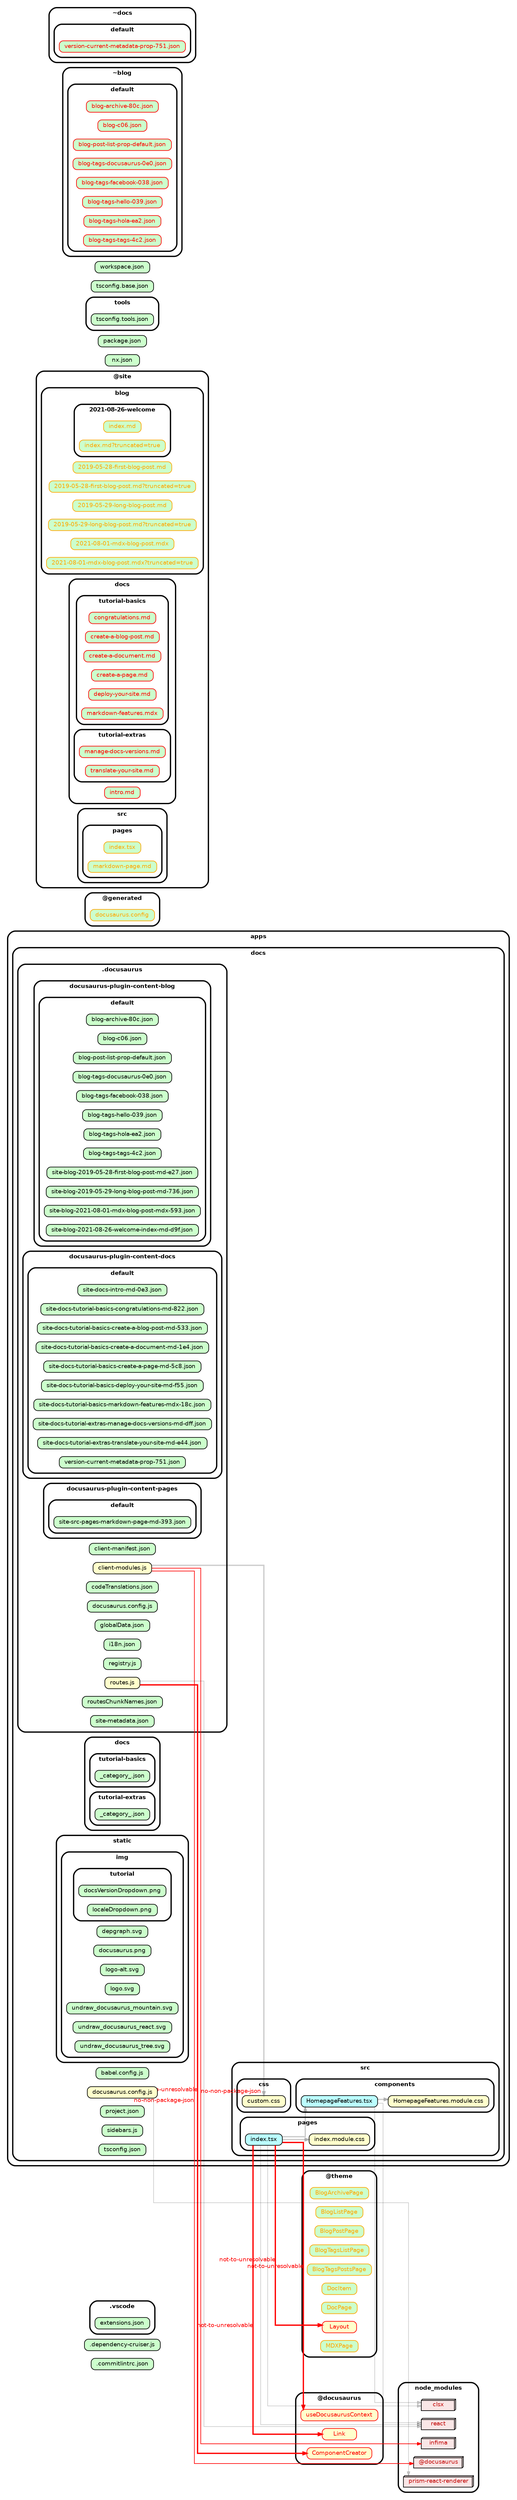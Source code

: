 strict digraph "dependency-cruiser output"{
    ordering="out" rankdir="LR" splines="ortho" overlap="false" nodesep="0.16" ranksep="0.18" fontname="Helvetica-bold" fontsize="9" style="rounded,bold,filled" fillcolor="#ffffff" compound="true"
    node [shape="box" style="rounded, filled" height="0.2" color="black" fillcolor="#ffffcc" fontcolor="black" fontname="Helvetica" fontsize="9"]
    edge [arrowhead="normal" arrowsize="0.6" penwidth="2.0" color="#00000033" fontname="Helvetica" fontsize="9"]

    ".commitlintrc.json" [label=<.commitlintrc.json> tooltip=".commitlintrc.json" URL="https://github.com/drkstr101/watheia/blob/main/.commitlintrc.json" fillcolor="#ccffcc"]
    ".dependency-cruiser.js" [label=<.dependency-cruiser.js> tooltip=".dependency-cruiser.js" URL="https://github.com/drkstr101/watheia/blob/main/.dependency-cruiser.js" fillcolor="#ccffcc"]
    subgraph "cluster_.vscode" {label=".vscode" ".vscode/extensions.json" [label=<extensions.json> tooltip="extensions.json" URL="https://github.com/drkstr101/watheia/blob/main/.vscode/extensions.json" fillcolor="#ccffcc"] }
    subgraph "cluster_@docusaurus" {label="@docusaurus" "@docusaurus/ComponentCreator" [label=<ComponentCreator> tooltip="ComponentCreator" color="red" fontcolor="red"] }
    subgraph "cluster_@docusaurus" {label="@docusaurus" "@docusaurus/Link" [label=<Link> tooltip="Link" color="red" fontcolor="red"] }
    subgraph "cluster_@docusaurus" {label="@docusaurus" "@docusaurus/useDocusaurusContext" [label=<useDocusaurusContext> tooltip="useDocusaurusContext" color="red" fontcolor="red"] }
    subgraph "cluster_@generated" {label="@generated" "@generated/docusaurus.config" [label=<docusaurus.config> tooltip="no-orphans" fillcolor="#ccffcc" color="orange" fontcolor="orange"] }
    subgraph "cluster_@site" {label="@site" subgraph "cluster_@site/blog" {label="blog" "@site/blog/2019-05-28-first-blog-post.md" [label=<2019-05-28-first-blog-post.md> tooltip="no-orphans" fillcolor="#ccffcc" color="orange" fontcolor="orange"] } }
    subgraph "cluster_@site" {label="@site" subgraph "cluster_@site/blog" {label="blog" "@site/blog/2019-05-28-first-blog-post.md?truncated=true" [label=<2019-05-28-first-blog-post.md?truncated=true> tooltip="no-orphans" fillcolor="#ccffcc" color="orange" fontcolor="orange"] } }
    subgraph "cluster_@site" {label="@site" subgraph "cluster_@site/blog" {label="blog" "@site/blog/2019-05-29-long-blog-post.md" [label=<2019-05-29-long-blog-post.md> tooltip="no-orphans" fillcolor="#ccffcc" color="orange" fontcolor="orange"] } }
    subgraph "cluster_@site" {label="@site" subgraph "cluster_@site/blog" {label="blog" "@site/blog/2019-05-29-long-blog-post.md?truncated=true" [label=<2019-05-29-long-blog-post.md?truncated=true> tooltip="no-orphans" fillcolor="#ccffcc" color="orange" fontcolor="orange"] } }
    subgraph "cluster_@site" {label="@site" subgraph "cluster_@site/blog" {label="blog" "@site/blog/2021-08-01-mdx-blog-post.mdx" [label=<2021-08-01-mdx-blog-post.mdx> tooltip="no-orphans" fillcolor="#ccffcc" color="orange" fontcolor="orange"] } }
    subgraph "cluster_@site" {label="@site" subgraph "cluster_@site/blog" {label="blog" "@site/blog/2021-08-01-mdx-blog-post.mdx?truncated=true" [label=<2021-08-01-mdx-blog-post.mdx?truncated=true> tooltip="no-orphans" fillcolor="#ccffcc" color="orange" fontcolor="orange"] } }
    subgraph "cluster_@site" {label="@site" subgraph "cluster_@site/blog" {label="blog" subgraph "cluster_@site/blog/2021-08-26-welcome" {label="2021-08-26-welcome" "@site/blog/2021-08-26-welcome/index.md" [label=<index.md> tooltip="no-orphans" fillcolor="#ccffcc" color="orange" fontcolor="orange"] } } }
    subgraph "cluster_@site" {label="@site" subgraph "cluster_@site/blog" {label="blog" subgraph "cluster_@site/blog/2021-08-26-welcome" {label="2021-08-26-welcome" "@site/blog/2021-08-26-welcome/index.md?truncated=true" [label=<index.md?truncated=true> tooltip="no-orphans" fillcolor="#ccffcc" color="orange" fontcolor="orange"] } } }
    subgraph "cluster_@site" {label="@site" subgraph "cluster_@site/docs" {label="docs" "@site/docs/intro.md" [label=<intro.md> tooltip="intro.md" fillcolor="#ccffcc" color="red" fontcolor="red"] } }
    subgraph "cluster_@site" {label="@site" subgraph "cluster_@site/docs" {label="docs" subgraph "cluster_@site/docs/tutorial-basics" {label="tutorial-basics" "@site/docs/tutorial-basics/congratulations.md" [label=<congratulations.md> tooltip="congratulations.md" fillcolor="#ccffcc" color="red" fontcolor="red"] } } }
    subgraph "cluster_@site" {label="@site" subgraph "cluster_@site/docs" {label="docs" subgraph "cluster_@site/docs/tutorial-basics" {label="tutorial-basics" "@site/docs/tutorial-basics/create-a-blog-post.md" [label=<create-a-blog-post.md> tooltip="create-a-blog-post.md" fillcolor="#ccffcc" color="red" fontcolor="red"] } } }
    subgraph "cluster_@site" {label="@site" subgraph "cluster_@site/docs" {label="docs" subgraph "cluster_@site/docs/tutorial-basics" {label="tutorial-basics" "@site/docs/tutorial-basics/create-a-document.md" [label=<create-a-document.md> tooltip="create-a-document.md" fillcolor="#ccffcc" color="red" fontcolor="red"] } } }
    subgraph "cluster_@site" {label="@site" subgraph "cluster_@site/docs" {label="docs" subgraph "cluster_@site/docs/tutorial-basics" {label="tutorial-basics" "@site/docs/tutorial-basics/create-a-page.md" [label=<create-a-page.md> tooltip="create-a-page.md" fillcolor="#ccffcc" color="red" fontcolor="red"] } } }
    subgraph "cluster_@site" {label="@site" subgraph "cluster_@site/docs" {label="docs" subgraph "cluster_@site/docs/tutorial-basics" {label="tutorial-basics" "@site/docs/tutorial-basics/deploy-your-site.md" [label=<deploy-your-site.md> tooltip="deploy-your-site.md" fillcolor="#ccffcc" color="red" fontcolor="red"] } } }
    subgraph "cluster_@site" {label="@site" subgraph "cluster_@site/docs" {label="docs" subgraph "cluster_@site/docs/tutorial-basics" {label="tutorial-basics" "@site/docs/tutorial-basics/markdown-features.mdx" [label=<markdown-features.mdx> tooltip="markdown-features.mdx" fillcolor="#ccffcc" color="red" fontcolor="red"] } } }
    subgraph "cluster_@site" {label="@site" subgraph "cluster_@site/docs" {label="docs" subgraph "cluster_@site/docs/tutorial-extras" {label="tutorial-extras" "@site/docs/tutorial-extras/manage-docs-versions.md" [label=<manage-docs-versions.md> tooltip="manage-docs-versions.md" fillcolor="#ccffcc" color="red" fontcolor="red"] } } }
    subgraph "cluster_@site" {label="@site" subgraph "cluster_@site/docs" {label="docs" subgraph "cluster_@site/docs/tutorial-extras" {label="tutorial-extras" "@site/docs/tutorial-extras/translate-your-site.md" [label=<translate-your-site.md> tooltip="translate-your-site.md" fillcolor="#ccffcc" color="red" fontcolor="red"] } } }
    subgraph "cluster_@site" {label="@site" subgraph "cluster_@site/src" {label="src" subgraph "cluster_@site/src/pages" {label="pages" "@site/src/pages/index.tsx" [label=<index.tsx> tooltip="no-orphans" fillcolor="#ccffcc" color="orange" fontcolor="orange"] } } }
    subgraph "cluster_@site" {label="@site" subgraph "cluster_@site/src" {label="src" subgraph "cluster_@site/src/pages" {label="pages" "@site/src/pages/markdown-page.md" [label=<markdown-page.md> tooltip="no-orphans" fillcolor="#ccffcc" color="orange" fontcolor="orange"] } } }
    subgraph "cluster_@theme" {label="@theme" "@theme/BlogArchivePage" [label=<BlogArchivePage> tooltip="no-orphans" fillcolor="#ccffcc" color="orange" fontcolor="orange"] }
    subgraph "cluster_@theme" {label="@theme" "@theme/BlogListPage" [label=<BlogListPage> tooltip="no-orphans" fillcolor="#ccffcc" color="orange" fontcolor="orange"] }
    subgraph "cluster_@theme" {label="@theme" "@theme/BlogPostPage" [label=<BlogPostPage> tooltip="no-orphans" fillcolor="#ccffcc" color="orange" fontcolor="orange"] }
    subgraph "cluster_@theme" {label="@theme" "@theme/BlogTagsListPage" [label=<BlogTagsListPage> tooltip="no-orphans" fillcolor="#ccffcc" color="orange" fontcolor="orange"] }
    subgraph "cluster_@theme" {label="@theme" "@theme/BlogTagsPostsPage" [label=<BlogTagsPostsPage> tooltip="no-orphans" fillcolor="#ccffcc" color="orange" fontcolor="orange"] }
    subgraph "cluster_@theme" {label="@theme" "@theme/DocItem" [label=<DocItem> tooltip="no-orphans" fillcolor="#ccffcc" color="orange" fontcolor="orange"] }
    subgraph "cluster_@theme" {label="@theme" "@theme/DocPage" [label=<DocPage> tooltip="no-orphans" fillcolor="#ccffcc" color="orange" fontcolor="orange"] }
    subgraph "cluster_@theme" {label="@theme" "@theme/Layout" [label=<Layout> tooltip="Layout" color="red" fontcolor="red"] }
    subgraph "cluster_@theme" {label="@theme" "@theme/MDXPage" [label=<MDXPage> tooltip="no-orphans" fillcolor="#ccffcc" color="orange" fontcolor="orange"] }
    subgraph "cluster_apps" {label="apps" subgraph "cluster_apps/docs" {label="docs" subgraph "cluster_apps/docs/.docusaurus" {label=".docusaurus" "apps/docs/.docusaurus/client-manifest.json" [label=<client-manifest.json> tooltip="client-manifest.json" URL="https://github.com/drkstr101/watheia/blob/main/apps/docs/.docusaurus/client-manifest.json" fillcolor="#ccffcc"] } } }
    subgraph "cluster_apps" {label="apps" subgraph "cluster_apps/docs" {label="docs" subgraph "cluster_apps/docs/.docusaurus" {label=".docusaurus" "apps/docs/.docusaurus/client-modules.js" [label=<client-modules.js> tooltip="client-modules.js" URL="https://github.com/drkstr101/watheia/blob/main/apps/docs/.docusaurus/client-modules.js" ] } } }
    "apps/docs/.docusaurus/client-modules.js" -> "apps/docs/src/css/custom.css"
    "apps/docs/.docusaurus/client-modules.js" -> "node_modules/@docusaurus" [xlabel="no-non-package-json" tooltip="no-non-package-json" penwidth="1.0" fontcolor="red" color="red"]
    "apps/docs/.docusaurus/client-modules.js" -> "node_modules/infima" [xlabel="no-non-package-json" tooltip="no-non-package-json" penwidth="1.0" fontcolor="red" color="red"]
    subgraph "cluster_apps" {label="apps" subgraph "cluster_apps/docs" {label="docs" subgraph "cluster_apps/docs/.docusaurus" {label=".docusaurus" "apps/docs/.docusaurus/codeTranslations.json" [label=<codeTranslations.json> tooltip="codeTranslations.json" URL="https://github.com/drkstr101/watheia/blob/main/apps/docs/.docusaurus/codeTranslations.json" fillcolor="#ccffcc"] } } }
    subgraph "cluster_apps" {label="apps" subgraph "cluster_apps/docs" {label="docs" subgraph "cluster_apps/docs/.docusaurus" {label=".docusaurus" subgraph "cluster_apps/docs/.docusaurus/docusaurus-plugin-content-blog" {label="docusaurus-plugin-content-blog" subgraph "cluster_apps/docs/.docusaurus/docusaurus-plugin-content-blog/default" {label="default" "apps/docs/.docusaurus/docusaurus-plugin-content-blog/default/blog-archive-80c.json" [label=<blog-archive-80c.json> tooltip="blog-archive-80c.json" URL="https://github.com/drkstr101/watheia/blob/main/apps/docs/.docusaurus/docusaurus-plugin-content-blog/default/blog-archive-80c.json" fillcolor="#ccffcc"] } } } } }
    subgraph "cluster_apps" {label="apps" subgraph "cluster_apps/docs" {label="docs" subgraph "cluster_apps/docs/.docusaurus" {label=".docusaurus" subgraph "cluster_apps/docs/.docusaurus/docusaurus-plugin-content-blog" {label="docusaurus-plugin-content-blog" subgraph "cluster_apps/docs/.docusaurus/docusaurus-plugin-content-blog/default" {label="default" "apps/docs/.docusaurus/docusaurus-plugin-content-blog/default/blog-c06.json" [label=<blog-c06.json> tooltip="blog-c06.json" URL="https://github.com/drkstr101/watheia/blob/main/apps/docs/.docusaurus/docusaurus-plugin-content-blog/default/blog-c06.json" fillcolor="#ccffcc"] } } } } }
    subgraph "cluster_apps" {label="apps" subgraph "cluster_apps/docs" {label="docs" subgraph "cluster_apps/docs/.docusaurus" {label=".docusaurus" subgraph "cluster_apps/docs/.docusaurus/docusaurus-plugin-content-blog" {label="docusaurus-plugin-content-blog" subgraph "cluster_apps/docs/.docusaurus/docusaurus-plugin-content-blog/default" {label="default" "apps/docs/.docusaurus/docusaurus-plugin-content-blog/default/blog-post-list-prop-default.json" [label=<blog-post-list-prop-default.json> tooltip="blog-post-list-prop-default.json" URL="https://github.com/drkstr101/watheia/blob/main/apps/docs/.docusaurus/docusaurus-plugin-content-blog/default/blog-post-list-prop-default.json" fillcolor="#ccffcc"] } } } } }
    subgraph "cluster_apps" {label="apps" subgraph "cluster_apps/docs" {label="docs" subgraph "cluster_apps/docs/.docusaurus" {label=".docusaurus" subgraph "cluster_apps/docs/.docusaurus/docusaurus-plugin-content-blog" {label="docusaurus-plugin-content-blog" subgraph "cluster_apps/docs/.docusaurus/docusaurus-plugin-content-blog/default" {label="default" "apps/docs/.docusaurus/docusaurus-plugin-content-blog/default/blog-tags-docusaurus-0e0.json" [label=<blog-tags-docusaurus-0e0.json> tooltip="blog-tags-docusaurus-0e0.json" URL="https://github.com/drkstr101/watheia/blob/main/apps/docs/.docusaurus/docusaurus-plugin-content-blog/default/blog-tags-docusaurus-0e0.json" fillcolor="#ccffcc"] } } } } }
    subgraph "cluster_apps" {label="apps" subgraph "cluster_apps/docs" {label="docs" subgraph "cluster_apps/docs/.docusaurus" {label=".docusaurus" subgraph "cluster_apps/docs/.docusaurus/docusaurus-plugin-content-blog" {label="docusaurus-plugin-content-blog" subgraph "cluster_apps/docs/.docusaurus/docusaurus-plugin-content-blog/default" {label="default" "apps/docs/.docusaurus/docusaurus-plugin-content-blog/default/blog-tags-facebook-038.json" [label=<blog-tags-facebook-038.json> tooltip="blog-tags-facebook-038.json" URL="https://github.com/drkstr101/watheia/blob/main/apps/docs/.docusaurus/docusaurus-plugin-content-blog/default/blog-tags-facebook-038.json" fillcolor="#ccffcc"] } } } } }
    subgraph "cluster_apps" {label="apps" subgraph "cluster_apps/docs" {label="docs" subgraph "cluster_apps/docs/.docusaurus" {label=".docusaurus" subgraph "cluster_apps/docs/.docusaurus/docusaurus-plugin-content-blog" {label="docusaurus-plugin-content-blog" subgraph "cluster_apps/docs/.docusaurus/docusaurus-plugin-content-blog/default" {label="default" "apps/docs/.docusaurus/docusaurus-plugin-content-blog/default/blog-tags-hello-039.json" [label=<blog-tags-hello-039.json> tooltip="blog-tags-hello-039.json" URL="https://github.com/drkstr101/watheia/blob/main/apps/docs/.docusaurus/docusaurus-plugin-content-blog/default/blog-tags-hello-039.json" fillcolor="#ccffcc"] } } } } }
    subgraph "cluster_apps" {label="apps" subgraph "cluster_apps/docs" {label="docs" subgraph "cluster_apps/docs/.docusaurus" {label=".docusaurus" subgraph "cluster_apps/docs/.docusaurus/docusaurus-plugin-content-blog" {label="docusaurus-plugin-content-blog" subgraph "cluster_apps/docs/.docusaurus/docusaurus-plugin-content-blog/default" {label="default" "apps/docs/.docusaurus/docusaurus-plugin-content-blog/default/blog-tags-hola-ea2.json" [label=<blog-tags-hola-ea2.json> tooltip="blog-tags-hola-ea2.json" URL="https://github.com/drkstr101/watheia/blob/main/apps/docs/.docusaurus/docusaurus-plugin-content-blog/default/blog-tags-hola-ea2.json" fillcolor="#ccffcc"] } } } } }
    subgraph "cluster_apps" {label="apps" subgraph "cluster_apps/docs" {label="docs" subgraph "cluster_apps/docs/.docusaurus" {label=".docusaurus" subgraph "cluster_apps/docs/.docusaurus/docusaurus-plugin-content-blog" {label="docusaurus-plugin-content-blog" subgraph "cluster_apps/docs/.docusaurus/docusaurus-plugin-content-blog/default" {label="default" "apps/docs/.docusaurus/docusaurus-plugin-content-blog/default/blog-tags-tags-4c2.json" [label=<blog-tags-tags-4c2.json> tooltip="blog-tags-tags-4c2.json" URL="https://github.com/drkstr101/watheia/blob/main/apps/docs/.docusaurus/docusaurus-plugin-content-blog/default/blog-tags-tags-4c2.json" fillcolor="#ccffcc"] } } } } }
    subgraph "cluster_apps" {label="apps" subgraph "cluster_apps/docs" {label="docs" subgraph "cluster_apps/docs/.docusaurus" {label=".docusaurus" subgraph "cluster_apps/docs/.docusaurus/docusaurus-plugin-content-blog" {label="docusaurus-plugin-content-blog" subgraph "cluster_apps/docs/.docusaurus/docusaurus-plugin-content-blog/default" {label="default" "apps/docs/.docusaurus/docusaurus-plugin-content-blog/default/site-blog-2019-05-28-first-blog-post-md-e27.json" [label=<site-blog-2019-05-28-first-blog-post-md-e27.json> tooltip="site-blog-2019-05-28-first-blog-post-md-e27.json" URL="https://github.com/drkstr101/watheia/blob/main/apps/docs/.docusaurus/docusaurus-plugin-content-blog/default/site-blog-2019-05-28-first-blog-post-md-e27.json" fillcolor="#ccffcc"] } } } } }
    subgraph "cluster_apps" {label="apps" subgraph "cluster_apps/docs" {label="docs" subgraph "cluster_apps/docs/.docusaurus" {label=".docusaurus" subgraph "cluster_apps/docs/.docusaurus/docusaurus-plugin-content-blog" {label="docusaurus-plugin-content-blog" subgraph "cluster_apps/docs/.docusaurus/docusaurus-plugin-content-blog/default" {label="default" "apps/docs/.docusaurus/docusaurus-plugin-content-blog/default/site-blog-2019-05-29-long-blog-post-md-736.json" [label=<site-blog-2019-05-29-long-blog-post-md-736.json> tooltip="site-blog-2019-05-29-long-blog-post-md-736.json" URL="https://github.com/drkstr101/watheia/blob/main/apps/docs/.docusaurus/docusaurus-plugin-content-blog/default/site-blog-2019-05-29-long-blog-post-md-736.json" fillcolor="#ccffcc"] } } } } }
    subgraph "cluster_apps" {label="apps" subgraph "cluster_apps/docs" {label="docs" subgraph "cluster_apps/docs/.docusaurus" {label=".docusaurus" subgraph "cluster_apps/docs/.docusaurus/docusaurus-plugin-content-blog" {label="docusaurus-plugin-content-blog" subgraph "cluster_apps/docs/.docusaurus/docusaurus-plugin-content-blog/default" {label="default" "apps/docs/.docusaurus/docusaurus-plugin-content-blog/default/site-blog-2021-08-01-mdx-blog-post-mdx-593.json" [label=<site-blog-2021-08-01-mdx-blog-post-mdx-593.json> tooltip="site-blog-2021-08-01-mdx-blog-post-mdx-593.json" URL="https://github.com/drkstr101/watheia/blob/main/apps/docs/.docusaurus/docusaurus-plugin-content-blog/default/site-blog-2021-08-01-mdx-blog-post-mdx-593.json" fillcolor="#ccffcc"] } } } } }
    subgraph "cluster_apps" {label="apps" subgraph "cluster_apps/docs" {label="docs" subgraph "cluster_apps/docs/.docusaurus" {label=".docusaurus" subgraph "cluster_apps/docs/.docusaurus/docusaurus-plugin-content-blog" {label="docusaurus-plugin-content-blog" subgraph "cluster_apps/docs/.docusaurus/docusaurus-plugin-content-blog/default" {label="default" "apps/docs/.docusaurus/docusaurus-plugin-content-blog/default/site-blog-2021-08-26-welcome-index-md-d9f.json" [label=<site-blog-2021-08-26-welcome-index-md-d9f.json> tooltip="site-blog-2021-08-26-welcome-index-md-d9f.json" URL="https://github.com/drkstr101/watheia/blob/main/apps/docs/.docusaurus/docusaurus-plugin-content-blog/default/site-blog-2021-08-26-welcome-index-md-d9f.json" fillcolor="#ccffcc"] } } } } }
    subgraph "cluster_apps" {label="apps" subgraph "cluster_apps/docs" {label="docs" subgraph "cluster_apps/docs/.docusaurus" {label=".docusaurus" subgraph "cluster_apps/docs/.docusaurus/docusaurus-plugin-content-docs" {label="docusaurus-plugin-content-docs" subgraph "cluster_apps/docs/.docusaurus/docusaurus-plugin-content-docs/default" {label="default" "apps/docs/.docusaurus/docusaurus-plugin-content-docs/default/site-docs-intro-md-0e3.json" [label=<site-docs-intro-md-0e3.json> tooltip="site-docs-intro-md-0e3.json" URL="https://github.com/drkstr101/watheia/blob/main/apps/docs/.docusaurus/docusaurus-plugin-content-docs/default/site-docs-intro-md-0e3.json" fillcolor="#ccffcc"] } } } } }
    subgraph "cluster_apps" {label="apps" subgraph "cluster_apps/docs" {label="docs" subgraph "cluster_apps/docs/.docusaurus" {label=".docusaurus" subgraph "cluster_apps/docs/.docusaurus/docusaurus-plugin-content-docs" {label="docusaurus-plugin-content-docs" subgraph "cluster_apps/docs/.docusaurus/docusaurus-plugin-content-docs/default" {label="default" "apps/docs/.docusaurus/docusaurus-plugin-content-docs/default/site-docs-tutorial-basics-congratulations-md-822.json" [label=<site-docs-tutorial-basics-congratulations-md-822.json> tooltip="site-docs-tutorial-basics-congratulations-md-822.json" URL="https://github.com/drkstr101/watheia/blob/main/apps/docs/.docusaurus/docusaurus-plugin-content-docs/default/site-docs-tutorial-basics-congratulations-md-822.json" fillcolor="#ccffcc"] } } } } }
    subgraph "cluster_apps" {label="apps" subgraph "cluster_apps/docs" {label="docs" subgraph "cluster_apps/docs/.docusaurus" {label=".docusaurus" subgraph "cluster_apps/docs/.docusaurus/docusaurus-plugin-content-docs" {label="docusaurus-plugin-content-docs" subgraph "cluster_apps/docs/.docusaurus/docusaurus-plugin-content-docs/default" {label="default" "apps/docs/.docusaurus/docusaurus-plugin-content-docs/default/site-docs-tutorial-basics-create-a-blog-post-md-533.json" [label=<site-docs-tutorial-basics-create-a-blog-post-md-533.json> tooltip="site-docs-tutorial-basics-create-a-blog-post-md-533.json" URL="https://github.com/drkstr101/watheia/blob/main/apps/docs/.docusaurus/docusaurus-plugin-content-docs/default/site-docs-tutorial-basics-create-a-blog-post-md-533.json" fillcolor="#ccffcc"] } } } } }
    subgraph "cluster_apps" {label="apps" subgraph "cluster_apps/docs" {label="docs" subgraph "cluster_apps/docs/.docusaurus" {label=".docusaurus" subgraph "cluster_apps/docs/.docusaurus/docusaurus-plugin-content-docs" {label="docusaurus-plugin-content-docs" subgraph "cluster_apps/docs/.docusaurus/docusaurus-plugin-content-docs/default" {label="default" "apps/docs/.docusaurus/docusaurus-plugin-content-docs/default/site-docs-tutorial-basics-create-a-document-md-1e4.json" [label=<site-docs-tutorial-basics-create-a-document-md-1e4.json> tooltip="site-docs-tutorial-basics-create-a-document-md-1e4.json" URL="https://github.com/drkstr101/watheia/blob/main/apps/docs/.docusaurus/docusaurus-plugin-content-docs/default/site-docs-tutorial-basics-create-a-document-md-1e4.json" fillcolor="#ccffcc"] } } } } }
    subgraph "cluster_apps" {label="apps" subgraph "cluster_apps/docs" {label="docs" subgraph "cluster_apps/docs/.docusaurus" {label=".docusaurus" subgraph "cluster_apps/docs/.docusaurus/docusaurus-plugin-content-docs" {label="docusaurus-plugin-content-docs" subgraph "cluster_apps/docs/.docusaurus/docusaurus-plugin-content-docs/default" {label="default" "apps/docs/.docusaurus/docusaurus-plugin-content-docs/default/site-docs-tutorial-basics-create-a-page-md-5c8.json" [label=<site-docs-tutorial-basics-create-a-page-md-5c8.json> tooltip="site-docs-tutorial-basics-create-a-page-md-5c8.json" URL="https://github.com/drkstr101/watheia/blob/main/apps/docs/.docusaurus/docusaurus-plugin-content-docs/default/site-docs-tutorial-basics-create-a-page-md-5c8.json" fillcolor="#ccffcc"] } } } } }
    subgraph "cluster_apps" {label="apps" subgraph "cluster_apps/docs" {label="docs" subgraph "cluster_apps/docs/.docusaurus" {label=".docusaurus" subgraph "cluster_apps/docs/.docusaurus/docusaurus-plugin-content-docs" {label="docusaurus-plugin-content-docs" subgraph "cluster_apps/docs/.docusaurus/docusaurus-plugin-content-docs/default" {label="default" "apps/docs/.docusaurus/docusaurus-plugin-content-docs/default/site-docs-tutorial-basics-deploy-your-site-md-f55.json" [label=<site-docs-tutorial-basics-deploy-your-site-md-f55.json> tooltip="site-docs-tutorial-basics-deploy-your-site-md-f55.json" URL="https://github.com/drkstr101/watheia/blob/main/apps/docs/.docusaurus/docusaurus-plugin-content-docs/default/site-docs-tutorial-basics-deploy-your-site-md-f55.json" fillcolor="#ccffcc"] } } } } }
    subgraph "cluster_apps" {label="apps" subgraph "cluster_apps/docs" {label="docs" subgraph "cluster_apps/docs/.docusaurus" {label=".docusaurus" subgraph "cluster_apps/docs/.docusaurus/docusaurus-plugin-content-docs" {label="docusaurus-plugin-content-docs" subgraph "cluster_apps/docs/.docusaurus/docusaurus-plugin-content-docs/default" {label="default" "apps/docs/.docusaurus/docusaurus-plugin-content-docs/default/site-docs-tutorial-basics-markdown-features-mdx-18c.json" [label=<site-docs-tutorial-basics-markdown-features-mdx-18c.json> tooltip="site-docs-tutorial-basics-markdown-features-mdx-18c.json" URL="https://github.com/drkstr101/watheia/blob/main/apps/docs/.docusaurus/docusaurus-plugin-content-docs/default/site-docs-tutorial-basics-markdown-features-mdx-18c.json" fillcolor="#ccffcc"] } } } } }
    subgraph "cluster_apps" {label="apps" subgraph "cluster_apps/docs" {label="docs" subgraph "cluster_apps/docs/.docusaurus" {label=".docusaurus" subgraph "cluster_apps/docs/.docusaurus/docusaurus-plugin-content-docs" {label="docusaurus-plugin-content-docs" subgraph "cluster_apps/docs/.docusaurus/docusaurus-plugin-content-docs/default" {label="default" "apps/docs/.docusaurus/docusaurus-plugin-content-docs/default/site-docs-tutorial-extras-manage-docs-versions-md-dff.json" [label=<site-docs-tutorial-extras-manage-docs-versions-md-dff.json> tooltip="site-docs-tutorial-extras-manage-docs-versions-md-dff.json" URL="https://github.com/drkstr101/watheia/blob/main/apps/docs/.docusaurus/docusaurus-plugin-content-docs/default/site-docs-tutorial-extras-manage-docs-versions-md-dff.json" fillcolor="#ccffcc"] } } } } }
    subgraph "cluster_apps" {label="apps" subgraph "cluster_apps/docs" {label="docs" subgraph "cluster_apps/docs/.docusaurus" {label=".docusaurus" subgraph "cluster_apps/docs/.docusaurus/docusaurus-plugin-content-docs" {label="docusaurus-plugin-content-docs" subgraph "cluster_apps/docs/.docusaurus/docusaurus-plugin-content-docs/default" {label="default" "apps/docs/.docusaurus/docusaurus-plugin-content-docs/default/site-docs-tutorial-extras-translate-your-site-md-e44.json" [label=<site-docs-tutorial-extras-translate-your-site-md-e44.json> tooltip="site-docs-tutorial-extras-translate-your-site-md-e44.json" URL="https://github.com/drkstr101/watheia/blob/main/apps/docs/.docusaurus/docusaurus-plugin-content-docs/default/site-docs-tutorial-extras-translate-your-site-md-e44.json" fillcolor="#ccffcc"] } } } } }
    subgraph "cluster_apps" {label="apps" subgraph "cluster_apps/docs" {label="docs" subgraph "cluster_apps/docs/.docusaurus" {label=".docusaurus" subgraph "cluster_apps/docs/.docusaurus/docusaurus-plugin-content-docs" {label="docusaurus-plugin-content-docs" subgraph "cluster_apps/docs/.docusaurus/docusaurus-plugin-content-docs/default" {label="default" "apps/docs/.docusaurus/docusaurus-plugin-content-docs/default/version-current-metadata-prop-751.json" [label=<version-current-metadata-prop-751.json> tooltip="version-current-metadata-prop-751.json" URL="https://github.com/drkstr101/watheia/blob/main/apps/docs/.docusaurus/docusaurus-plugin-content-docs/default/version-current-metadata-prop-751.json" fillcolor="#ccffcc"] } } } } }
    subgraph "cluster_apps" {label="apps" subgraph "cluster_apps/docs" {label="docs" subgraph "cluster_apps/docs/.docusaurus" {label=".docusaurus" subgraph "cluster_apps/docs/.docusaurus/docusaurus-plugin-content-pages" {label="docusaurus-plugin-content-pages" subgraph "cluster_apps/docs/.docusaurus/docusaurus-plugin-content-pages/default" {label="default" "apps/docs/.docusaurus/docusaurus-plugin-content-pages/default/site-src-pages-markdown-page-md-393.json" [label=<site-src-pages-markdown-page-md-393.json> tooltip="site-src-pages-markdown-page-md-393.json" URL="https://github.com/drkstr101/watheia/blob/main/apps/docs/.docusaurus/docusaurus-plugin-content-pages/default/site-src-pages-markdown-page-md-393.json" fillcolor="#ccffcc"] } } } } }
    subgraph "cluster_apps" {label="apps" subgraph "cluster_apps/docs" {label="docs" subgraph "cluster_apps/docs/.docusaurus" {label=".docusaurus" "apps/docs/.docusaurus/docusaurus.config.js" [label=<docusaurus.config.js> tooltip="docusaurus.config.js" URL="https://github.com/drkstr101/watheia/blob/main/apps/docs/.docusaurus/docusaurus.config.js" fillcolor="#ccffcc"] } } }
    subgraph "cluster_apps" {label="apps" subgraph "cluster_apps/docs" {label="docs" subgraph "cluster_apps/docs/.docusaurus" {label=".docusaurus" "apps/docs/.docusaurus/globalData.json" [label=<globalData.json> tooltip="globalData.json" URL="https://github.com/drkstr101/watheia/blob/main/apps/docs/.docusaurus/globalData.json" fillcolor="#ccffcc"] } } }
    subgraph "cluster_apps" {label="apps" subgraph "cluster_apps/docs" {label="docs" subgraph "cluster_apps/docs/.docusaurus" {label=".docusaurus" "apps/docs/.docusaurus/i18n.json" [label=<i18n.json> tooltip="i18n.json" URL="https://github.com/drkstr101/watheia/blob/main/apps/docs/.docusaurus/i18n.json" fillcolor="#ccffcc"] } } }
    subgraph "cluster_apps" {label="apps" subgraph "cluster_apps/docs" {label="docs" subgraph "cluster_apps/docs/.docusaurus" {label=".docusaurus" "apps/docs/.docusaurus/registry.js" [label=<registry.js> tooltip="registry.js" URL="https://github.com/drkstr101/watheia/blob/main/apps/docs/.docusaurus/registry.js" fillcolor="#ccffcc"] } } }
    subgraph "cluster_apps" {label="apps" subgraph "cluster_apps/docs" {label="docs" subgraph "cluster_apps/docs/.docusaurus" {label=".docusaurus" "apps/docs/.docusaurus/routes.js" [label=<routes.js> tooltip="routes.js" URL="https://github.com/drkstr101/watheia/blob/main/apps/docs/.docusaurus/routes.js" ] } } }
    "apps/docs/.docusaurus/routes.js" -> "@docusaurus/ComponentCreator" [xlabel="not-to-unresolvable" tooltip="not-to-unresolvable" fontcolor="red" color="red"]
    "apps/docs/.docusaurus/routes.js" -> "node_modules/react" [penwidth="1.0"]
    subgraph "cluster_apps" {label="apps" subgraph "cluster_apps/docs" {label="docs" subgraph "cluster_apps/docs/.docusaurus" {label=".docusaurus" "apps/docs/.docusaurus/routesChunkNames.json" [label=<routesChunkNames.json> tooltip="routesChunkNames.json" URL="https://github.com/drkstr101/watheia/blob/main/apps/docs/.docusaurus/routesChunkNames.json" fillcolor="#ccffcc"] } } }
    subgraph "cluster_apps" {label="apps" subgraph "cluster_apps/docs" {label="docs" subgraph "cluster_apps/docs/.docusaurus" {label=".docusaurus" "apps/docs/.docusaurus/site-metadata.json" [label=<site-metadata.json> tooltip="site-metadata.json" URL="https://github.com/drkstr101/watheia/blob/main/apps/docs/.docusaurus/site-metadata.json" fillcolor="#ccffcc"] } } }
    subgraph "cluster_apps" {label="apps" subgraph "cluster_apps/docs" {label="docs" "apps/docs/babel.config.js" [label=<babel.config.js> tooltip="babel.config.js" URL="https://github.com/drkstr101/watheia/blob/main/apps/docs/babel.config.js" fillcolor="#ccffcc"] } }
    subgraph "cluster_apps" {label="apps" subgraph "cluster_apps/docs" {label="docs" subgraph "cluster_apps/docs/docs" {label="docs" subgraph "cluster_apps/docs/docs/tutorial-basics" {label="tutorial-basics" "apps/docs/docs/tutorial-basics/_category_.json" [label=<_category_.json> tooltip="_category_.json" URL="https://github.com/drkstr101/watheia/blob/main/apps/docs/docs/tutorial-basics/_category_.json" fillcolor="#ccffcc"] } } } }
    subgraph "cluster_apps" {label="apps" subgraph "cluster_apps/docs" {label="docs" subgraph "cluster_apps/docs/docs" {label="docs" subgraph "cluster_apps/docs/docs/tutorial-extras" {label="tutorial-extras" "apps/docs/docs/tutorial-extras/_category_.json" [label=<_category_.json> tooltip="_category_.json" URL="https://github.com/drkstr101/watheia/blob/main/apps/docs/docs/tutorial-extras/_category_.json" fillcolor="#ccffcc"] } } } }
    subgraph "cluster_apps" {label="apps" subgraph "cluster_apps/docs" {label="docs" "apps/docs/docusaurus.config.js" [label=<docusaurus.config.js> tooltip="docusaurus.config.js" URL="https://github.com/drkstr101/watheia/blob/main/apps/docs/docusaurus.config.js" ] } }
    "apps/docs/docusaurus.config.js" -> "node_modules/prism-react-renderer" [penwidth="1.0"]
    subgraph "cluster_apps" {label="apps" subgraph "cluster_apps/docs" {label="docs" "apps/docs/project.json" [label=<project.json> tooltip="project.json" URL="https://github.com/drkstr101/watheia/blob/main/apps/docs/project.json" fillcolor="#ccffcc"] } }
    subgraph "cluster_apps" {label="apps" subgraph "cluster_apps/docs" {label="docs" "apps/docs/sidebars.js" [label=<sidebars.js> tooltip="sidebars.js" URL="https://github.com/drkstr101/watheia/blob/main/apps/docs/sidebars.js" fillcolor="#ccffcc"] } }
    subgraph "cluster_apps" {label="apps" subgraph "cluster_apps/docs" {label="docs" subgraph "cluster_apps/docs/src" {label="src" subgraph "cluster_apps/docs/src/components" {label="components" "apps/docs/src/components/HomepageFeatures.module.css" [label=<HomepageFeatures.module.css> tooltip="HomepageFeatures.module.css" URL="https://github.com/drkstr101/watheia/blob/main/apps/docs/src/components/HomepageFeatures.module.css" ] } } } }
    subgraph "cluster_apps" {label="apps" subgraph "cluster_apps/docs" {label="docs" subgraph "cluster_apps/docs/src" {label="src" subgraph "cluster_apps/docs/src/components" {label="components" "apps/docs/src/components/HomepageFeatures.tsx" [label=<HomepageFeatures.tsx> tooltip="HomepageFeatures.tsx" URL="https://github.com/drkstr101/watheia/blob/main/apps/docs/src/components/HomepageFeatures.tsx" fillcolor="#bbfeff"] } } } }
    "apps/docs/src/components/HomepageFeatures.tsx" -> "apps/docs/src/components/HomepageFeatures.module.css"
    "apps/docs/src/components/HomepageFeatures.tsx" -> "node_modules/clsx" [penwidth="1.0"]
    "apps/docs/src/components/HomepageFeatures.tsx" -> "node_modules/react" [penwidth="1.0"]
    subgraph "cluster_apps" {label="apps" subgraph "cluster_apps/docs" {label="docs" subgraph "cluster_apps/docs/src" {label="src" subgraph "cluster_apps/docs/src/css" {label="css" "apps/docs/src/css/custom.css" [label=<custom.css> tooltip="custom.css" URL="https://github.com/drkstr101/watheia/blob/main/apps/docs/src/css/custom.css" ] } } } }
    subgraph "cluster_apps" {label="apps" subgraph "cluster_apps/docs" {label="docs" subgraph "cluster_apps/docs/src" {label="src" subgraph "cluster_apps/docs/src/pages" {label="pages" "apps/docs/src/pages/index.module.css" [label=<index.module.css> tooltip="index.module.css" URL="https://github.com/drkstr101/watheia/blob/main/apps/docs/src/pages/index.module.css" ] } } } }
    subgraph "cluster_apps" {label="apps" subgraph "cluster_apps/docs" {label="docs" subgraph "cluster_apps/docs/src" {label="src" subgraph "cluster_apps/docs/src/pages" {label="pages" "apps/docs/src/pages/index.tsx" [label=<index.tsx> tooltip="index.tsx" URL="https://github.com/drkstr101/watheia/blob/main/apps/docs/src/pages/index.tsx" fillcolor="#bbfeff"] } } } }
    "apps/docs/src/pages/index.tsx" -> "apps/docs/src/components/HomepageFeatures.tsx"
    "apps/docs/src/pages/index.tsx" -> "apps/docs/src/pages/index.module.css"
    "apps/docs/src/pages/index.tsx" -> "@docusaurus/Link" [xlabel="not-to-unresolvable" tooltip="not-to-unresolvable" fontcolor="red" color="red"]
    "apps/docs/src/pages/index.tsx" -> "@docusaurus/useDocusaurusContext" [xlabel="not-to-unresolvable" tooltip="not-to-unresolvable" fontcolor="red" color="red"]
    "apps/docs/src/pages/index.tsx" -> "@theme/Layout" [xlabel="not-to-unresolvable" tooltip="not-to-unresolvable" fontcolor="red" color="red"]
    "apps/docs/src/pages/index.tsx" -> "node_modules/clsx" [penwidth="1.0"]
    "apps/docs/src/pages/index.tsx" -> "node_modules/react" [penwidth="1.0"]
    subgraph "cluster_apps" {label="apps" subgraph "cluster_apps/docs" {label="docs" subgraph "cluster_apps/docs/static" {label="static" subgraph "cluster_apps/docs/static/img" {label="img" "apps/docs/static/img/depgraph.svg" [label=<depgraph.svg> tooltip="depgraph.svg" URL="https://github.com/drkstr101/watheia/blob/main/apps/docs/static/img/depgraph.svg" fillcolor="#ccffcc"] } } } }
    subgraph "cluster_apps" {label="apps" subgraph "cluster_apps/docs" {label="docs" subgraph "cluster_apps/docs/static" {label="static" subgraph "cluster_apps/docs/static/img" {label="img" "apps/docs/static/img/docusaurus.png" [label=<docusaurus.png> tooltip="docusaurus.png" URL="https://github.com/drkstr101/watheia/blob/main/apps/docs/static/img/docusaurus.png" fillcolor="#ccffcc"] } } } }
    subgraph "cluster_apps" {label="apps" subgraph "cluster_apps/docs" {label="docs" subgraph "cluster_apps/docs/static" {label="static" subgraph "cluster_apps/docs/static/img" {label="img" "apps/docs/static/img/logo-alt.svg" [label=<logo-alt.svg> tooltip="logo-alt.svg" URL="https://github.com/drkstr101/watheia/blob/main/apps/docs/static/img/logo-alt.svg" fillcolor="#ccffcc"] } } } }
    subgraph "cluster_apps" {label="apps" subgraph "cluster_apps/docs" {label="docs" subgraph "cluster_apps/docs/static" {label="static" subgraph "cluster_apps/docs/static/img" {label="img" "apps/docs/static/img/logo.svg" [label=<logo.svg> tooltip="logo.svg" URL="https://github.com/drkstr101/watheia/blob/main/apps/docs/static/img/logo.svg" fillcolor="#ccffcc"] } } } }
    subgraph "cluster_apps" {label="apps" subgraph "cluster_apps/docs" {label="docs" subgraph "cluster_apps/docs/static" {label="static" subgraph "cluster_apps/docs/static/img" {label="img" subgraph "cluster_apps/docs/static/img/tutorial" {label="tutorial" "apps/docs/static/img/tutorial/docsVersionDropdown.png" [label=<docsVersionDropdown.png> tooltip="docsVersionDropdown.png" URL="https://github.com/drkstr101/watheia/blob/main/apps/docs/static/img/tutorial/docsVersionDropdown.png" fillcolor="#ccffcc"] } } } } }
    subgraph "cluster_apps" {label="apps" subgraph "cluster_apps/docs" {label="docs" subgraph "cluster_apps/docs/static" {label="static" subgraph "cluster_apps/docs/static/img" {label="img" subgraph "cluster_apps/docs/static/img/tutorial" {label="tutorial" "apps/docs/static/img/tutorial/localeDropdown.png" [label=<localeDropdown.png> tooltip="localeDropdown.png" URL="https://github.com/drkstr101/watheia/blob/main/apps/docs/static/img/tutorial/localeDropdown.png" fillcolor="#ccffcc"] } } } } }
    subgraph "cluster_apps" {label="apps" subgraph "cluster_apps/docs" {label="docs" subgraph "cluster_apps/docs/static" {label="static" subgraph "cluster_apps/docs/static/img" {label="img" "apps/docs/static/img/undraw_docusaurus_mountain.svg" [label=<undraw_docusaurus_mountain.svg> tooltip="undraw_docusaurus_mountain.svg" URL="https://github.com/drkstr101/watheia/blob/main/apps/docs/static/img/undraw_docusaurus_mountain.svg" fillcolor="#ccffcc"] } } } }
    subgraph "cluster_apps" {label="apps" subgraph "cluster_apps/docs" {label="docs" subgraph "cluster_apps/docs/static" {label="static" subgraph "cluster_apps/docs/static/img" {label="img" "apps/docs/static/img/undraw_docusaurus_react.svg" [label=<undraw_docusaurus_react.svg> tooltip="undraw_docusaurus_react.svg" URL="https://github.com/drkstr101/watheia/blob/main/apps/docs/static/img/undraw_docusaurus_react.svg" fillcolor="#ccffcc"] } } } }
    subgraph "cluster_apps" {label="apps" subgraph "cluster_apps/docs" {label="docs" subgraph "cluster_apps/docs/static" {label="static" subgraph "cluster_apps/docs/static/img" {label="img" "apps/docs/static/img/undraw_docusaurus_tree.svg" [label=<undraw_docusaurus_tree.svg> tooltip="undraw_docusaurus_tree.svg" URL="https://github.com/drkstr101/watheia/blob/main/apps/docs/static/img/undraw_docusaurus_tree.svg" fillcolor="#ccffcc"] } } } }
    subgraph "cluster_apps" {label="apps" subgraph "cluster_apps/docs" {label="docs" "apps/docs/tsconfig.json" [label=<tsconfig.json> tooltip="tsconfig.json" URL="https://github.com/drkstr101/watheia/blob/main/apps/docs/tsconfig.json" fillcolor="#ccffcc"] } }
    subgraph "cluster_node_modules" {label="node_modules" "node_modules/@docusaurus" [label=<@docusaurus> tooltip="@docusaurus" URL="https://github.com/drkstr101/watheia/blob/main/node_modules/@docusaurus" shape="box3d" fillcolor="#c40b0a1a" fontcolor="#c40b0a"] }
    subgraph "cluster_node_modules" {label="node_modules" "node_modules/clsx" [label=<clsx> tooltip="clsx" URL="https://github.com/drkstr101/watheia/blob/main/node_modules/clsx" shape="box3d" fillcolor="#c40b0a1a" fontcolor="#c40b0a"] }
    subgraph "cluster_node_modules" {label="node_modules" "node_modules/infima" [label=<infima> tooltip="infima" URL="https://github.com/drkstr101/watheia/blob/main/node_modules/infima" shape="box3d" fillcolor="#c40b0a1a" fontcolor="#c40b0a"] }
    subgraph "cluster_node_modules" {label="node_modules" "node_modules/prism-react-renderer" [label=<prism-react-renderer> tooltip="prism-react-renderer" URL="https://github.com/drkstr101/watheia/blob/main/node_modules/prism-react-renderer" shape="box3d" fillcolor="#c40b0a1a" fontcolor="#c40b0a"] }
    subgraph "cluster_node_modules" {label="node_modules" "node_modules/react" [label=<react> tooltip="react" URL="https://github.com/drkstr101/watheia/blob/main/node_modules/react" shape="box3d" fillcolor="#c40b0a1a" fontcolor="#c40b0a"] }
    "nx.json" [label=<nx.json> tooltip="nx.json" URL="https://github.com/drkstr101/watheia/blob/main/nx.json" fillcolor="#ccffcc"]
    "package.json" [label=<package.json> tooltip="package.json" URL="https://github.com/drkstr101/watheia/blob/main/package.json" fillcolor="#ccffcc"]
    subgraph "cluster_tools" {label="tools" "tools/tsconfig.tools.json" [label=<tsconfig.tools.json> tooltip="tsconfig.tools.json" URL="https://github.com/drkstr101/watheia/blob/main/tools/tsconfig.tools.json" fillcolor="#ccffcc"] }
    "tsconfig.base.json" [label=<tsconfig.base.json> tooltip="tsconfig.base.json" URL="https://github.com/drkstr101/watheia/blob/main/tsconfig.base.json" fillcolor="#ccffcc"]
    "workspace.json" [label=<workspace.json> tooltip="workspace.json" URL="https://github.com/drkstr101/watheia/blob/main/workspace.json" fillcolor="#ccffcc"]
    subgraph "cluster_~blog" {label="~blog" subgraph "cluster_~blog/default" {label="default" "~blog/default/blog-archive-80c.json" [label=<blog-archive-80c.json> tooltip="blog-archive-80c.json" fillcolor="#ccffcc" color="red" fontcolor="red"] } }
    subgraph "cluster_~blog" {label="~blog" subgraph "cluster_~blog/default" {label="default" "~blog/default/blog-c06.json" [label=<blog-c06.json> tooltip="blog-c06.json" fillcolor="#ccffcc" color="red" fontcolor="red"] } }
    subgraph "cluster_~blog" {label="~blog" subgraph "cluster_~blog/default" {label="default" "~blog/default/blog-post-list-prop-default.json" [label=<blog-post-list-prop-default.json> tooltip="blog-post-list-prop-default.json" fillcolor="#ccffcc" color="red" fontcolor="red"] } }
    subgraph "cluster_~blog" {label="~blog" subgraph "cluster_~blog/default" {label="default" "~blog/default/blog-tags-docusaurus-0e0.json" [label=<blog-tags-docusaurus-0e0.json> tooltip="blog-tags-docusaurus-0e0.json" fillcolor="#ccffcc" color="red" fontcolor="red"] } }
    subgraph "cluster_~blog" {label="~blog" subgraph "cluster_~blog/default" {label="default" "~blog/default/blog-tags-facebook-038.json" [label=<blog-tags-facebook-038.json> tooltip="blog-tags-facebook-038.json" fillcolor="#ccffcc" color="red" fontcolor="red"] } }
    subgraph "cluster_~blog" {label="~blog" subgraph "cluster_~blog/default" {label="default" "~blog/default/blog-tags-hello-039.json" [label=<blog-tags-hello-039.json> tooltip="blog-tags-hello-039.json" fillcolor="#ccffcc" color="red" fontcolor="red"] } }
    subgraph "cluster_~blog" {label="~blog" subgraph "cluster_~blog/default" {label="default" "~blog/default/blog-tags-hola-ea2.json" [label=<blog-tags-hola-ea2.json> tooltip="blog-tags-hola-ea2.json" fillcolor="#ccffcc" color="red" fontcolor="red"] } }
    subgraph "cluster_~blog" {label="~blog" subgraph "cluster_~blog/default" {label="default" "~blog/default/blog-tags-tags-4c2.json" [label=<blog-tags-tags-4c2.json> tooltip="blog-tags-tags-4c2.json" fillcolor="#ccffcc" color="red" fontcolor="red"] } }
    subgraph "cluster_~docs" {label="~docs" subgraph "cluster_~docs/default" {label="default" "~docs/default/version-current-metadata-prop-751.json" [label=<version-current-metadata-prop-751.json> tooltip="version-current-metadata-prop-751.json" fillcolor="#ccffcc" color="red" fontcolor="red"] } }
}
